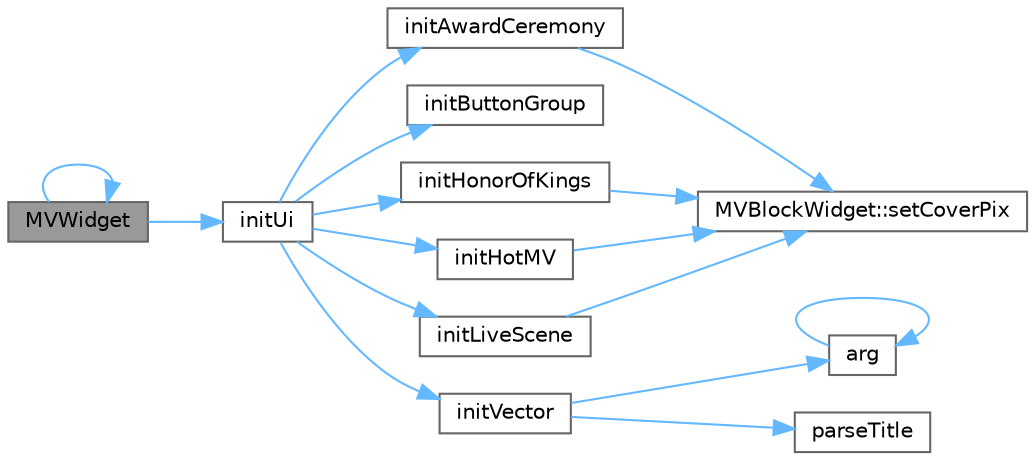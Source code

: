 digraph "MVWidget"
{
 // LATEX_PDF_SIZE
  bgcolor="transparent";
  edge [fontname=Helvetica,fontsize=10,labelfontname=Helvetica,labelfontsize=10];
  node [fontname=Helvetica,fontsize=10,shape=box,height=0.2,width=0.4];
  rankdir="LR";
  Node1 [id="Node000001",label="MVWidget",height=0.2,width=0.4,color="gray40", fillcolor="grey60", style="filled", fontcolor="black",tooltip="构造函数，初始化音乐视频界面"];
  Node1 -> Node2 [id="edge1_Node000001_Node000002",color="steelblue1",style="solid",tooltip=" "];
  Node2 [id="Node000002",label="initUi",height=0.2,width=0.4,color="grey40", fillcolor="white", style="filled",URL="$class_m_v_widget.html#afba6e95967cc3eb25fd518f7bde6ec04",tooltip="初始化界面"];
  Node2 -> Node3 [id="edge2_Node000002_Node000003",color="steelblue1",style="solid",tooltip=" "];
  Node3 [id="Node000003",label="initAwardCeremony",height=0.2,width=0.4,color="grey40", fillcolor="white", style="filled",URL="$class_m_v_widget.html#ade1e1a87c8886c303183a01b1219cd39",tooltip="初始化颁奖典礼分类"];
  Node3 -> Node4 [id="edge3_Node000003_Node000004",color="steelblue1",style="solid",tooltip=" "];
  Node4 [id="Node000004",label="MVBlockWidget::setCoverPix",height=0.2,width=0.4,color="grey40", fillcolor="white", style="filled",URL="$class_m_v_block_widget.html#a577e699921fb58de1d51f2352a6088e1",tooltip="设置封面图片"];
  Node2 -> Node5 [id="edge4_Node000002_Node000005",color="steelblue1",style="solid",tooltip=" "];
  Node5 [id="Node000005",label="initButtonGroup",height=0.2,width=0.4,color="grey40", fillcolor="white", style="filled",URL="$class_m_v_widget.html#a7c64dd183c091c6d4c5aa3527f94a37e",tooltip="初始化按钮组"];
  Node2 -> Node6 [id="edge5_Node000002_Node000006",color="steelblue1",style="solid",tooltip=" "];
  Node6 [id="Node000006",label="initHonorOfKings",height=0.2,width=0.4,color="grey40", fillcolor="white", style="filled",URL="$class_m_v_widget.html#a27e2da932723ef0d27ced889bbde3139",tooltip="初始化王者荣耀分类"];
  Node6 -> Node4 [id="edge6_Node000006_Node000004",color="steelblue1",style="solid",tooltip=" "];
  Node2 -> Node7 [id="edge7_Node000002_Node000007",color="steelblue1",style="solid",tooltip=" "];
  Node7 [id="Node000007",label="initHotMV",height=0.2,width=0.4,color="grey40", fillcolor="white", style="filled",URL="$class_m_v_widget.html#a6d509be695644335642576b020410d55",tooltip="初始化热门 MV 分类"];
  Node7 -> Node4 [id="edge8_Node000007_Node000004",color="steelblue1",style="solid",tooltip=" "];
  Node2 -> Node8 [id="edge9_Node000002_Node000008",color="steelblue1",style="solid",tooltip=" "];
  Node8 [id="Node000008",label="initLiveScene",height=0.2,width=0.4,color="grey40", fillcolor="white", style="filled",URL="$class_m_v_widget.html#a58008d7fc4f458780fe4e866df63619c",tooltip="初始化直播场景分类"];
  Node8 -> Node4 [id="edge10_Node000008_Node000004",color="steelblue1",style="solid",tooltip=" "];
  Node2 -> Node9 [id="edge11_Node000002_Node000009",color="steelblue1",style="solid",tooltip=" "];
  Node9 [id="Node000009",label="initVector",height=0.2,width=0.4,color="grey40", fillcolor="white", style="filled",URL="$class_m_v_widget.html#a90c20eba367d53522d3fcbb6b03111ba",tooltip="初始化数据容器"];
  Node9 -> Node10 [id="edge12_Node000009_Node000010",color="steelblue1",style="solid",tooltip=" "];
  Node10 [id="Node000010",label="arg",height=0.2,width=0.4,color="grey40", fillcolor="white", style="filled",URL="$base_8h.html#a2c8e80c1b1c8b7747e99b8e9a24a0429",tooltip="Returns a named argument to be used in a formatting function."];
  Node10 -> Node10 [id="edge13_Node000010_Node000010",color="steelblue1",style="solid",tooltip=" "];
  Node9 -> Node11 [id="edge14_Node000009_Node000011",color="steelblue1",style="solid",tooltip=" "];
  Node11 [id="Node000011",label="parseTitle",height=0.2,width=0.4,color="grey40", fillcolor="white", style="filled",URL="$class_m_v_widget.html#a5ad043348d7259440db40d9bd5f88d18",tooltip="解析标题"];
  Node1 -> Node1 [id="edge15_Node000001_Node000001",color="steelblue1",style="solid",tooltip=" "];
}
